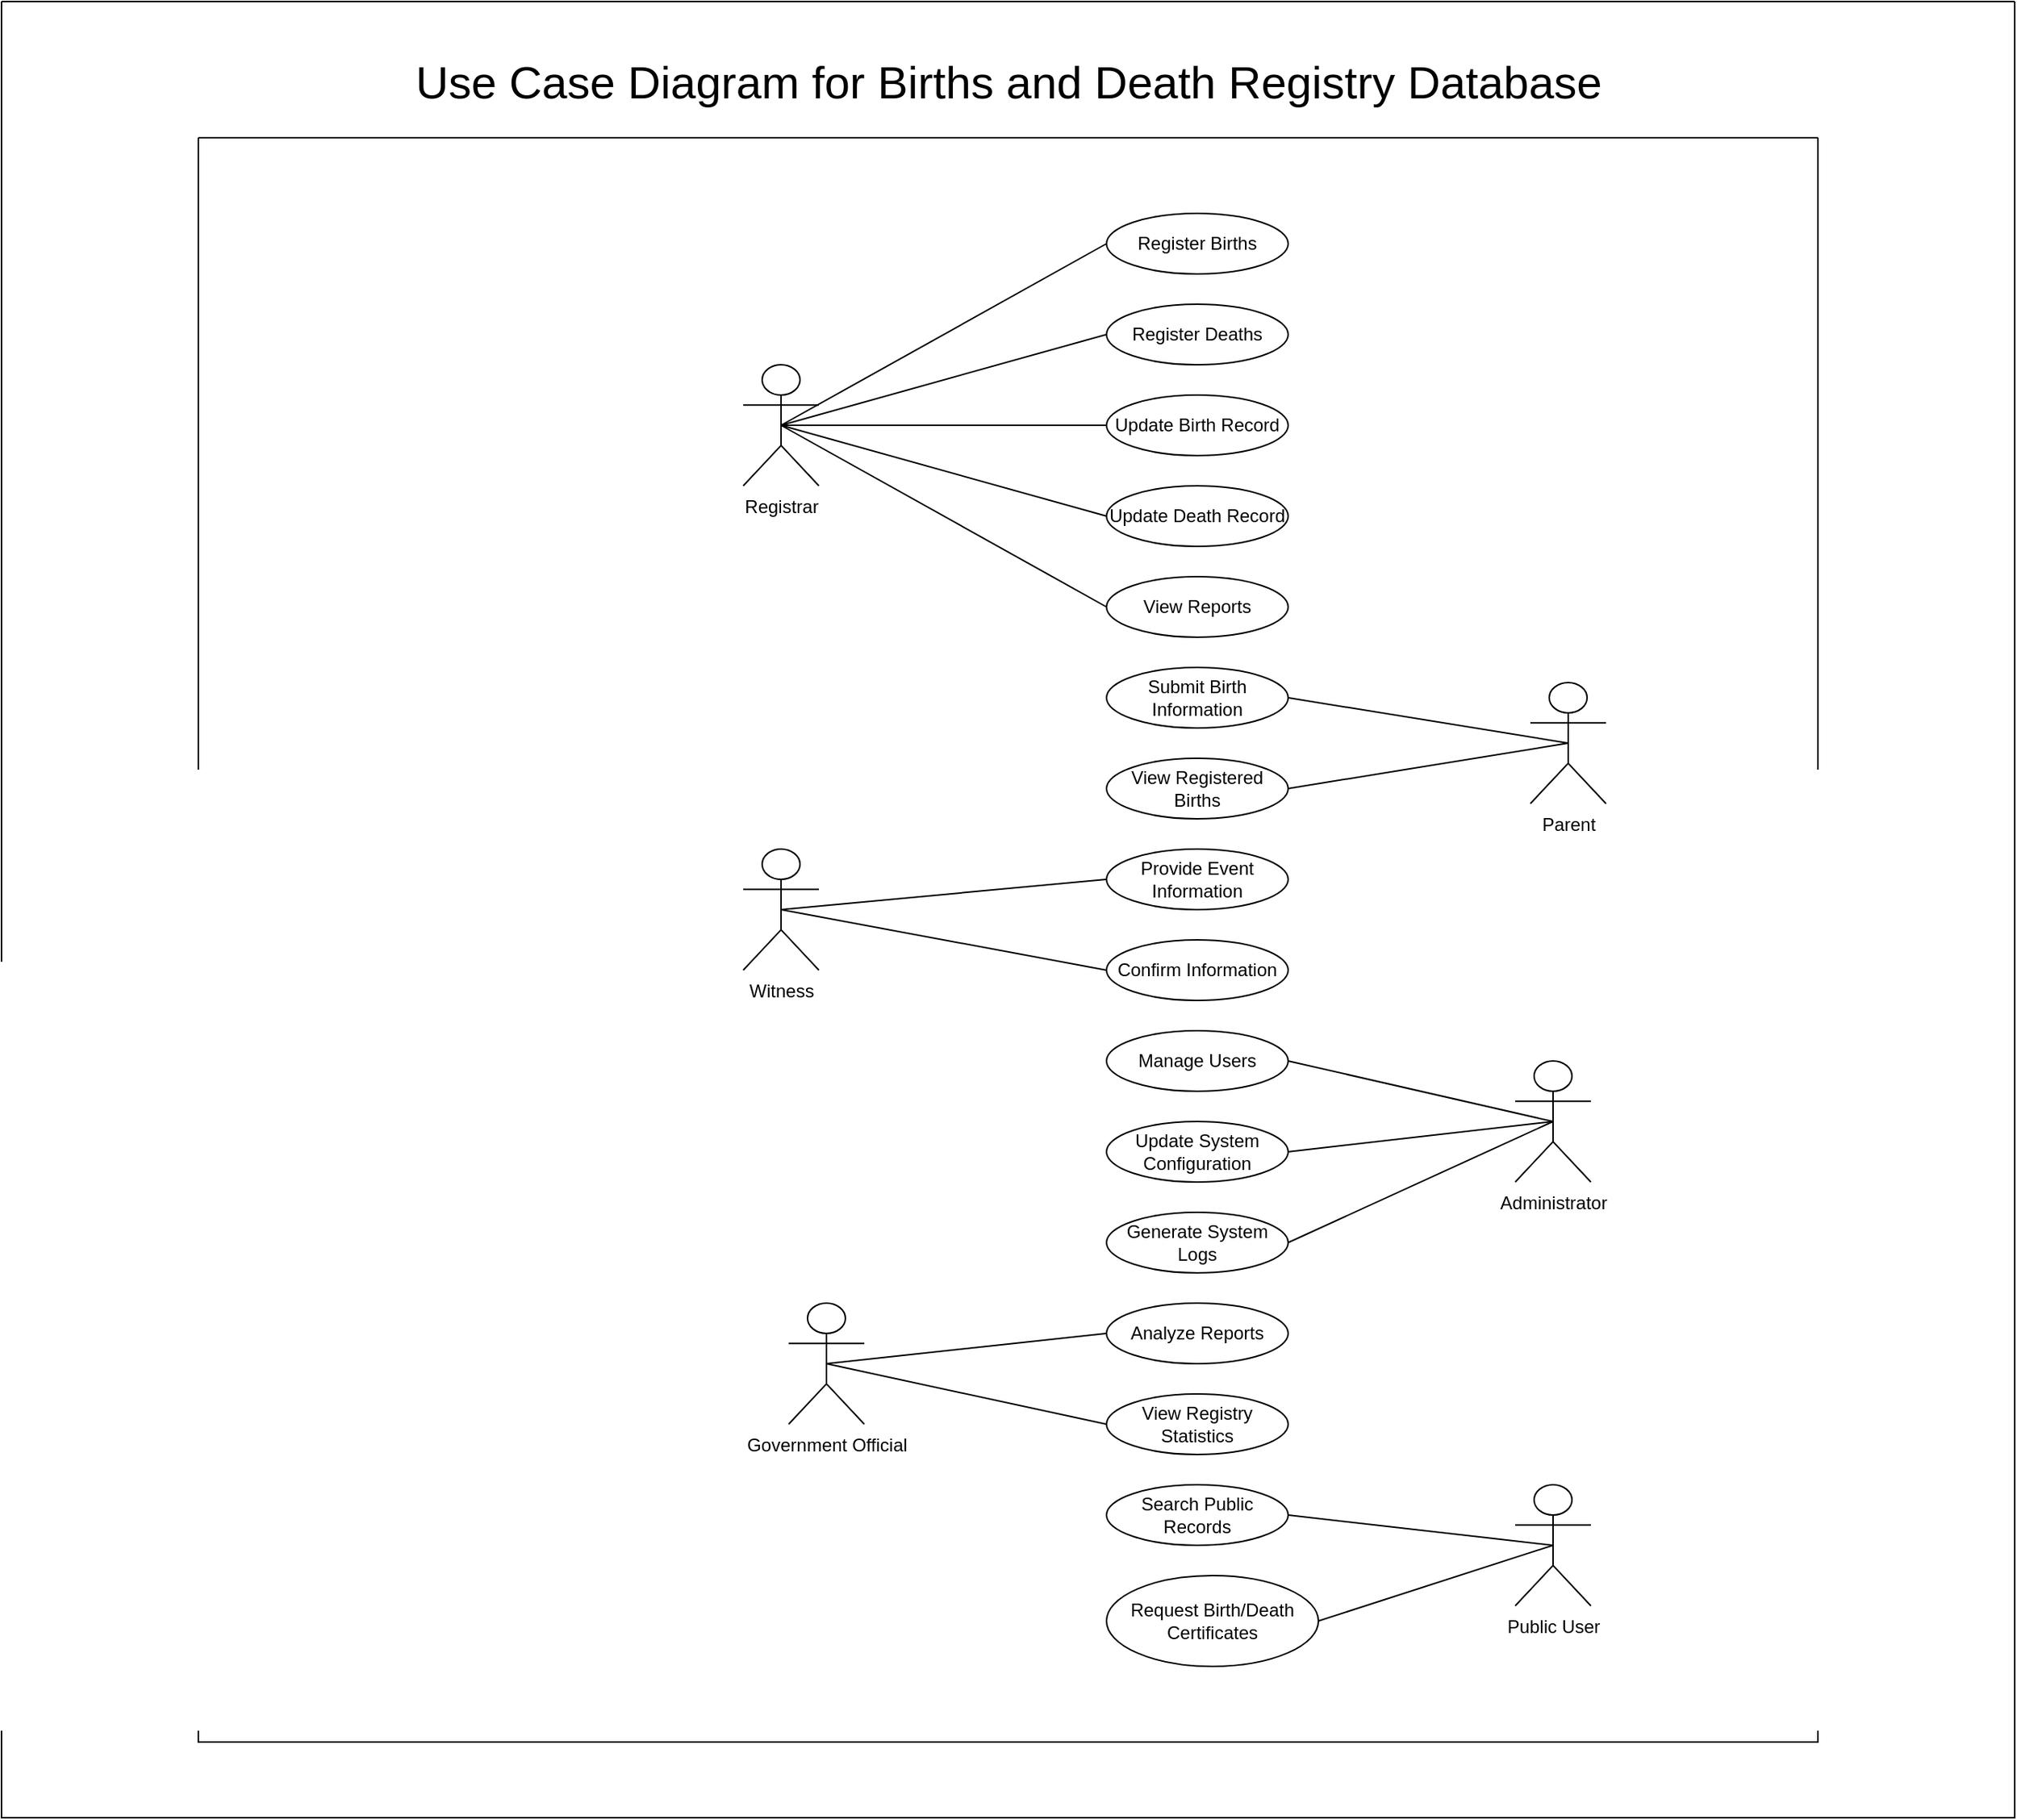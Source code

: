 <mxfile version="24.8.8">
  <diagram name="Page-1" id="zEHJ6qdCKaGMeuj1rJUf">
    <mxGraphModel dx="2117" dy="1738" grid="1" gridSize="10" guides="1" tooltips="1" connect="1" arrows="1" fold="1" page="1" pageScale="1" pageWidth="827" pageHeight="1169" math="0" shadow="0">
      <root>
        <mxCell id="0" />
        <mxCell id="1" parent="0" />
        <mxCell id="usecase-register-births" value="Register Births" style="shape=ellipse;whiteSpace=wrap;html=1;" parent="1" vertex="1">
          <mxGeometry x="300" y="100" width="120" height="40" as="geometry" />
        </mxCell>
        <mxCell id="usecase-register-deaths" value="Register Deaths" style="shape=ellipse;whiteSpace=wrap;html=1;" parent="1" vertex="1">
          <mxGeometry x="300" y="160" width="120" height="40" as="geometry" />
        </mxCell>
        <mxCell id="usecase-update-birth" value="Update Birth Record" style="shape=ellipse;whiteSpace=wrap;html=1;" parent="1" vertex="1">
          <mxGeometry x="300" y="220" width="120" height="40" as="geometry" />
        </mxCell>
        <mxCell id="usecase-update-death" value="Update Death Record" style="shape=ellipse;whiteSpace=wrap;html=1;" parent="1" vertex="1">
          <mxGeometry x="300" y="280" width="120" height="40" as="geometry" />
        </mxCell>
        <mxCell id="usecase-view-reports" value="View Reports" style="shape=ellipse;whiteSpace=wrap;html=1;" parent="1" vertex="1">
          <mxGeometry x="300" y="340" width="120" height="40" as="geometry" />
        </mxCell>
        <mxCell id="usecase-submit-birth-info" value="Submit Birth Information" style="shape=ellipse;whiteSpace=wrap;html=1;" parent="1" vertex="1">
          <mxGeometry x="300" y="400" width="120" height="40" as="geometry" />
        </mxCell>
        <mxCell id="usecase-view-registered-births" value="View Registered Births" style="shape=ellipse;whiteSpace=wrap;html=1;" parent="1" vertex="1">
          <mxGeometry x="300" y="460" width="120" height="40" as="geometry" />
        </mxCell>
        <mxCell id="usecase-provide-event-info" value="Provide Event Information" style="shape=ellipse;whiteSpace=wrap;html=1;" parent="1" vertex="1">
          <mxGeometry x="300" y="520" width="120" height="40" as="geometry" />
        </mxCell>
        <mxCell id="usecase-confirm-info" value="Confirm Information" style="shape=ellipse;whiteSpace=wrap;html=1;" parent="1" vertex="1">
          <mxGeometry x="300" y="580" width="120" height="40" as="geometry" />
        </mxCell>
        <mxCell id="usecase-manage-users" value="Manage Users" style="shape=ellipse;whiteSpace=wrap;html=1;" parent="1" vertex="1">
          <mxGeometry x="300" y="640" width="120" height="40" as="geometry" />
        </mxCell>
        <mxCell id="usecase-update-system-config" value="Update System Configuration" style="shape=ellipse;whiteSpace=wrap;html=1;" parent="1" vertex="1">
          <mxGeometry x="300" y="700" width="120" height="40" as="geometry" />
        </mxCell>
        <mxCell id="usecase-generate-system-logs" value="Generate System Logs" style="shape=ellipse;whiteSpace=wrap;html=1;" parent="1" vertex="1">
          <mxGeometry x="300" y="760" width="120" height="40" as="geometry" />
        </mxCell>
        <mxCell id="usecase-analyze-reports" value="Analyze Reports" style="shape=ellipse;whiteSpace=wrap;html=1;" parent="1" vertex="1">
          <mxGeometry x="300" y="820" width="120" height="40" as="geometry" />
        </mxCell>
        <mxCell id="usecase-view-registry-stats" value="View Registry Statistics" style="shape=ellipse;whiteSpace=wrap;html=1;" parent="1" vertex="1">
          <mxGeometry x="300" y="880" width="120" height="40" as="geometry" />
        </mxCell>
        <mxCell id="usecase-search-public-records" value="Search Public Records" style="shape=ellipse;whiteSpace=wrap;html=1;" parent="1" vertex="1">
          <mxGeometry x="300" y="940" width="120" height="40" as="geometry" />
        </mxCell>
        <mxCell id="usecase-request-certificates" value="Request Birth/Death Certificates" style="shape=ellipse;whiteSpace=wrap;html=1;" parent="1" vertex="1">
          <mxGeometry x="300" y="1000" width="140" height="60" as="geometry" />
        </mxCell>
        <mxCell id="EQvppWNs7bo5SaMM-itI-2" value="" style="swimlane;startSize=0;" parent="1" vertex="1">
          <mxGeometry x="-300" y="50" width="1070" height="1060" as="geometry" />
        </mxCell>
        <mxCell id="EQvppWNs7bo5SaMM-itI-3" value="&lt;span style=&quot;text-wrap-mode: wrap;&quot;&gt;Registrar&lt;/span&gt;" style="shape=umlActor;verticalLabelPosition=bottom;verticalAlign=top;html=1;outlineConnect=0;" parent="EQvppWNs7bo5SaMM-itI-2" vertex="1">
          <mxGeometry x="360" y="150" width="50" height="80" as="geometry" />
        </mxCell>
        <mxCell id="uGFj_hesjGFwuIpIqvNe-1" value="&lt;span style=&quot;text-wrap-mode: wrap;&quot;&gt;Government Official&lt;/span&gt;" style="shape=umlActor;verticalLabelPosition=bottom;verticalAlign=top;html=1;outlineConnect=0;" parent="EQvppWNs7bo5SaMM-itI-2" vertex="1">
          <mxGeometry x="390" y="770" width="50" height="80" as="geometry" />
        </mxCell>
        <mxCell id="uGFj_hesjGFwuIpIqvNe-2" value="&lt;span style=&quot;text-wrap-mode: wrap;&quot;&gt;Administrator&lt;/span&gt;" style="shape=umlActor;verticalLabelPosition=bottom;verticalAlign=top;html=1;outlineConnect=0;" parent="EQvppWNs7bo5SaMM-itI-2" vertex="1">
          <mxGeometry x="870" y="610" width="50" height="80" as="geometry" />
        </mxCell>
        <mxCell id="uGFj_hesjGFwuIpIqvNe-3" value="&lt;span style=&quot;text-wrap-mode: wrap;&quot;&gt;Parent&lt;/span&gt;" style="shape=umlActor;verticalLabelPosition=bottom;verticalAlign=top;html=1;outlineConnect=0;" parent="EQvppWNs7bo5SaMM-itI-2" vertex="1">
          <mxGeometry x="880" y="360" width="50" height="80" as="geometry" />
        </mxCell>
        <mxCell id="uGFj_hesjGFwuIpIqvNe-4" value="&lt;span style=&quot;text-wrap-mode: wrap;&quot;&gt;Witness&lt;/span&gt;" style="shape=umlActor;verticalLabelPosition=bottom;verticalAlign=top;html=1;outlineConnect=0;" parent="EQvppWNs7bo5SaMM-itI-2" vertex="1">
          <mxGeometry x="360" y="470" width="50" height="80" as="geometry" />
        </mxCell>
        <mxCell id="uGFj_hesjGFwuIpIqvNe-5" value="&lt;span style=&quot;text-wrap-mode: wrap;&quot;&gt;Public User&lt;/span&gt;" style="shape=umlActor;verticalLabelPosition=bottom;verticalAlign=top;html=1;outlineConnect=0;" parent="EQvppWNs7bo5SaMM-itI-2" vertex="1">
          <mxGeometry x="870" y="890" width="50" height="80" as="geometry" />
        </mxCell>
        <mxCell id="uGFj_hesjGFwuIpIqvNe-10" value="" style="endArrow=none;html=1;rounded=0;entryX=0;entryY=0.5;entryDx=0;entryDy=0;exitX=0.5;exitY=0.5;exitDx=0;exitDy=0;exitPerimeter=0;" parent="1" source="EQvppWNs7bo5SaMM-itI-3" target="usecase-register-births" edge="1">
          <mxGeometry width="50" height="50" relative="1" as="geometry">
            <mxPoint x="120" y="230" as="sourcePoint" />
            <mxPoint x="170" y="180" as="targetPoint" />
          </mxGeometry>
        </mxCell>
        <mxCell id="uGFj_hesjGFwuIpIqvNe-12" value="" style="endArrow=none;html=1;rounded=0;entryX=0;entryY=0.5;entryDx=0;entryDy=0;exitX=0.5;exitY=0.5;exitDx=0;exitDy=0;exitPerimeter=0;" parent="1" source="EQvppWNs7bo5SaMM-itI-3" target="usecase-view-reports" edge="1">
          <mxGeometry width="50" height="50" relative="1" as="geometry">
            <mxPoint x="190" y="400" as="sourcePoint" />
            <mxPoint x="240" y="350" as="targetPoint" />
          </mxGeometry>
        </mxCell>
        <mxCell id="uGFj_hesjGFwuIpIqvNe-13" value="" style="endArrow=none;html=1;rounded=0;entryX=0;entryY=0.5;entryDx=0;entryDy=0;exitX=0.5;exitY=0.5;exitDx=0;exitDy=0;exitPerimeter=0;" parent="1" source="EQvppWNs7bo5SaMM-itI-3" target="usecase-register-deaths" edge="1">
          <mxGeometry width="50" height="50" relative="1" as="geometry">
            <mxPoint x="200" y="270" as="sourcePoint" />
            <mxPoint x="250" y="220" as="targetPoint" />
          </mxGeometry>
        </mxCell>
        <mxCell id="uGFj_hesjGFwuIpIqvNe-14" value="" style="endArrow=none;html=1;rounded=0;entryX=0;entryY=0.5;entryDx=0;entryDy=0;exitX=0.5;exitY=0.5;exitDx=0;exitDy=0;exitPerimeter=0;" parent="1" source="EQvppWNs7bo5SaMM-itI-3" target="usecase-update-birth" edge="1">
          <mxGeometry width="50" height="50" relative="1" as="geometry">
            <mxPoint x="210" y="270" as="sourcePoint" />
            <mxPoint x="260" y="220" as="targetPoint" />
          </mxGeometry>
        </mxCell>
        <mxCell id="uGFj_hesjGFwuIpIqvNe-15" value="" style="endArrow=none;html=1;rounded=0;entryX=0;entryY=0.5;entryDx=0;entryDy=0;exitX=0.5;exitY=0.5;exitDx=0;exitDy=0;exitPerimeter=0;" parent="1" source="EQvppWNs7bo5SaMM-itI-3" target="usecase-update-death" edge="1">
          <mxGeometry width="50" height="50" relative="1" as="geometry">
            <mxPoint x="230" y="320" as="sourcePoint" />
            <mxPoint x="280" y="270" as="targetPoint" />
          </mxGeometry>
        </mxCell>
        <mxCell id="uGFj_hesjGFwuIpIqvNe-17" value="" style="endArrow=none;html=1;rounded=0;entryX=0.5;entryY=0.5;entryDx=0;entryDy=0;entryPerimeter=0;exitX=1;exitY=0.5;exitDx=0;exitDy=0;" parent="1" source="usecase-submit-birth-info" target="uGFj_hesjGFwuIpIqvNe-3" edge="1">
          <mxGeometry width="50" height="50" relative="1" as="geometry">
            <mxPoint x="450" y="450" as="sourcePoint" />
            <mxPoint x="500" y="400" as="targetPoint" />
          </mxGeometry>
        </mxCell>
        <mxCell id="uGFj_hesjGFwuIpIqvNe-18" value="" style="endArrow=none;html=1;rounded=0;entryX=0.5;entryY=0.5;entryDx=0;entryDy=0;entryPerimeter=0;exitX=1;exitY=0.5;exitDx=0;exitDy=0;" parent="1" source="usecase-view-registered-births" target="uGFj_hesjGFwuIpIqvNe-3" edge="1">
          <mxGeometry width="50" height="50" relative="1" as="geometry">
            <mxPoint x="470" y="530" as="sourcePoint" />
            <mxPoint x="520" y="480" as="targetPoint" />
          </mxGeometry>
        </mxCell>
        <mxCell id="uGFj_hesjGFwuIpIqvNe-19" value="" style="endArrow=none;html=1;rounded=0;entryX=0;entryY=0.5;entryDx=0;entryDy=0;exitX=0.5;exitY=0.5;exitDx=0;exitDy=0;exitPerimeter=0;" parent="1" source="uGFj_hesjGFwuIpIqvNe-4" target="usecase-provide-event-info" edge="1">
          <mxGeometry width="50" height="50" relative="1" as="geometry">
            <mxPoint x="230" y="610" as="sourcePoint" />
            <mxPoint x="280" y="560" as="targetPoint" />
          </mxGeometry>
        </mxCell>
        <mxCell id="uGFj_hesjGFwuIpIqvNe-20" value="" style="endArrow=none;html=1;rounded=0;entryX=0;entryY=0.5;entryDx=0;entryDy=0;exitX=0.5;exitY=0.5;exitDx=0;exitDy=0;exitPerimeter=0;" parent="1" source="uGFj_hesjGFwuIpIqvNe-4" target="usecase-confirm-info" edge="1">
          <mxGeometry width="50" height="50" relative="1" as="geometry">
            <mxPoint x="190" y="640" as="sourcePoint" />
            <mxPoint x="240" y="590" as="targetPoint" />
          </mxGeometry>
        </mxCell>
        <mxCell id="uGFj_hesjGFwuIpIqvNe-23" value="" style="endArrow=none;html=1;rounded=0;entryX=0.5;entryY=0.5;entryDx=0;entryDy=0;entryPerimeter=0;exitX=1;exitY=0.5;exitDx=0;exitDy=0;" parent="1" source="usecase-manage-users" target="uGFj_hesjGFwuIpIqvNe-2" edge="1">
          <mxGeometry width="50" height="50" relative="1" as="geometry">
            <mxPoint x="440" y="710" as="sourcePoint" />
            <mxPoint x="490" y="660" as="targetPoint" />
          </mxGeometry>
        </mxCell>
        <mxCell id="uGFj_hesjGFwuIpIqvNe-24" value="" style="endArrow=none;html=1;rounded=0;entryX=0.5;entryY=0.5;entryDx=0;entryDy=0;entryPerimeter=0;exitX=1;exitY=0.5;exitDx=0;exitDy=0;" parent="1" source="usecase-generate-system-logs" target="uGFj_hesjGFwuIpIqvNe-2" edge="1">
          <mxGeometry width="50" height="50" relative="1" as="geometry">
            <mxPoint x="500" y="780" as="sourcePoint" />
            <mxPoint x="550" y="730" as="targetPoint" />
          </mxGeometry>
        </mxCell>
        <mxCell id="uGFj_hesjGFwuIpIqvNe-25" value="" style="endArrow=none;html=1;rounded=0;exitX=0.5;exitY=0.5;exitDx=0;exitDy=0;exitPerimeter=0;entryX=1;entryY=0.5;entryDx=0;entryDy=0;" parent="1" source="uGFj_hesjGFwuIpIqvNe-2" target="usecase-update-system-config" edge="1">
          <mxGeometry width="50" height="50" relative="1" as="geometry">
            <mxPoint x="410" y="760" as="sourcePoint" />
            <mxPoint x="460" y="710" as="targetPoint" />
          </mxGeometry>
        </mxCell>
        <mxCell id="uGFj_hesjGFwuIpIqvNe-27" value="" style="endArrow=none;html=1;rounded=0;entryX=0;entryY=0.5;entryDx=0;entryDy=0;exitX=0.5;exitY=0.5;exitDx=0;exitDy=0;exitPerimeter=0;" parent="1" source="uGFj_hesjGFwuIpIqvNe-1" target="usecase-analyze-reports" edge="1">
          <mxGeometry width="50" height="50" relative="1" as="geometry">
            <mxPoint x="210" y="870" as="sourcePoint" />
            <mxPoint x="260" y="820" as="targetPoint" />
          </mxGeometry>
        </mxCell>
        <mxCell id="uGFj_hesjGFwuIpIqvNe-28" value="" style="endArrow=none;html=1;rounded=0;entryX=0;entryY=0.5;entryDx=0;entryDy=0;exitX=0.5;exitY=0.5;exitDx=0;exitDy=0;exitPerimeter=0;" parent="1" source="uGFj_hesjGFwuIpIqvNe-1" target="usecase-view-registry-stats" edge="1">
          <mxGeometry width="50" height="50" relative="1" as="geometry">
            <mxPoint x="190" y="950" as="sourcePoint" />
            <mxPoint x="240" y="900" as="targetPoint" />
          </mxGeometry>
        </mxCell>
        <mxCell id="uGFj_hesjGFwuIpIqvNe-31" value="" style="endArrow=none;html=1;rounded=0;entryX=0.5;entryY=0.5;entryDx=0;entryDy=0;entryPerimeter=0;exitX=1;exitY=0.5;exitDx=0;exitDy=0;" parent="1" source="usecase-request-certificates" target="uGFj_hesjGFwuIpIqvNe-5" edge="1">
          <mxGeometry width="50" height="50" relative="1" as="geometry">
            <mxPoint x="440" y="960" as="sourcePoint" />
            <mxPoint x="490" y="910" as="targetPoint" />
          </mxGeometry>
        </mxCell>
        <mxCell id="uGFj_hesjGFwuIpIqvNe-30" value="" style="endArrow=none;html=1;rounded=0;entryX=0.5;entryY=0.5;entryDx=0;entryDy=0;entryPerimeter=0;exitX=1;exitY=0.5;exitDx=0;exitDy=0;" parent="1" source="usecase-search-public-records" target="uGFj_hesjGFwuIpIqvNe-5" edge="1">
          <mxGeometry width="50" height="50" relative="1" as="geometry">
            <mxPoint x="480" y="1040" as="sourcePoint" />
            <mxPoint x="530" y="990" as="targetPoint" />
          </mxGeometry>
        </mxCell>
        <mxCell id="uGFj_hesjGFwuIpIqvNe-32" value="&lt;font style=&quot;font-size: 30px;&quot;&gt;Use Case Diagram for Births and&amp;nbsp;Death&amp;nbsp;Registry Database&lt;/font&gt;" style="text;html=1;align=center;verticalAlign=middle;resizable=0;points=[];autosize=1;strokeColor=none;fillColor=none;" parent="1" vertex="1">
          <mxGeometry x="-170" y="-12" width="810" height="50" as="geometry" />
        </mxCell>
        <mxCell id="cel53Cxvi-iRzK5aSFsM-1" value="" style="swimlane;startSize=0;" vertex="1" parent="1">
          <mxGeometry x="-430" y="-40" width="1330" height="1200" as="geometry" />
        </mxCell>
      </root>
    </mxGraphModel>
  </diagram>
</mxfile>
